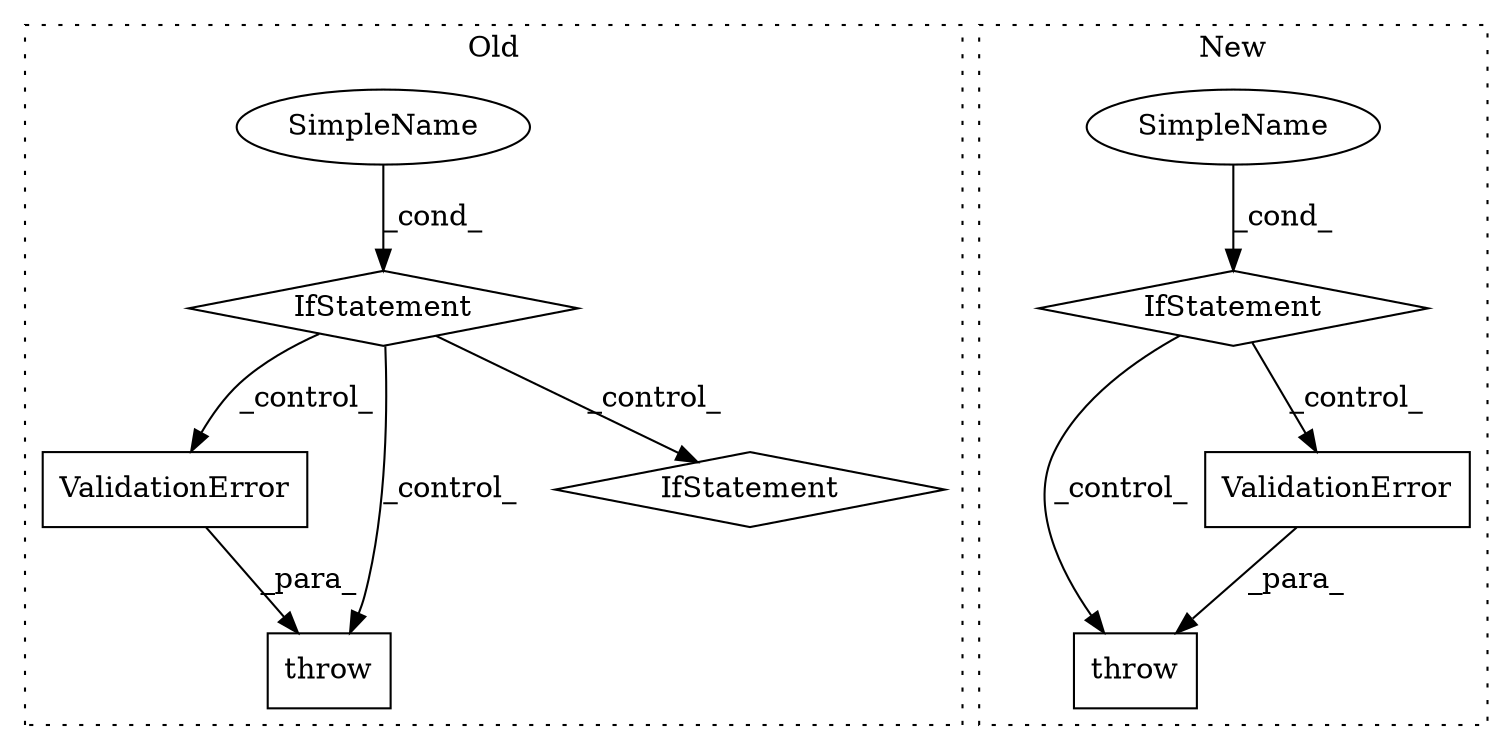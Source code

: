 digraph G {
subgraph cluster0 {
1 [label="ValidationError" a="32" s="3068,3157" l="16,1" shape="box"];
3 [label="throw" a="53" s="3050" l="6" shape="box"];
5 [label="IfStatement" a="25" s="2377,2412" l="4,2" shape="diamond"];
7 [label="SimpleName" a="42" s="" l="" shape="ellipse"];
8 [label="IfStatement" a="25" s="2720,2744" l="4,2" shape="diamond"];
label = "Old";
style="dotted";
}
subgraph cluster1 {
2 [label="throw" a="53" s="3298" l="6" shape="box"];
4 [label="ValidationError" a="32" s="3316,3519" l="16,1" shape="box"];
6 [label="IfStatement" a="25" s="3246,3288" l="4,2" shape="diamond"];
9 [label="SimpleName" a="42" s="" l="" shape="ellipse"];
label = "New";
style="dotted";
}
1 -> 3 [label="_para_"];
4 -> 2 [label="_para_"];
5 -> 3 [label="_control_"];
5 -> 8 [label="_control_"];
5 -> 1 [label="_control_"];
6 -> 4 [label="_control_"];
6 -> 2 [label="_control_"];
7 -> 5 [label="_cond_"];
9 -> 6 [label="_cond_"];
}